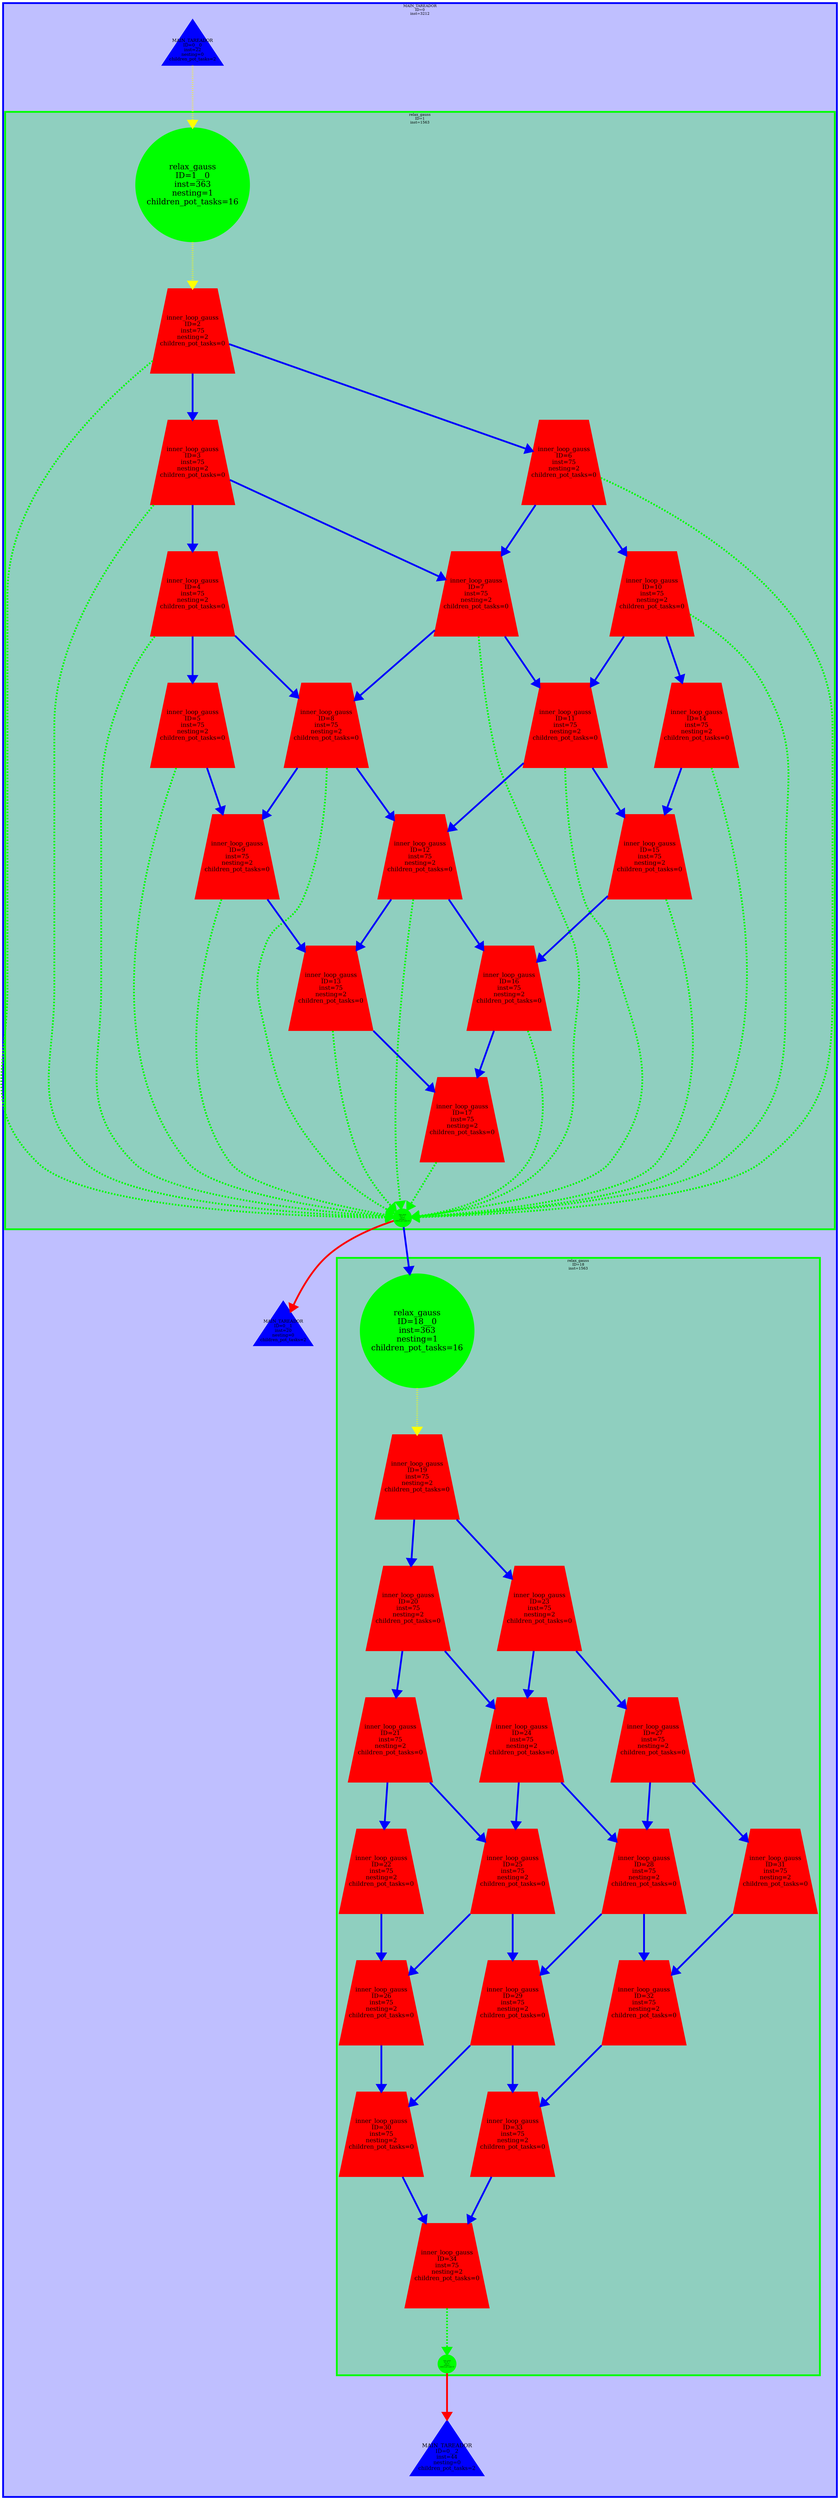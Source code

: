 digraph G {
ranksep=2.5; nodesep=2.5 penwidth=7
subgraph cluster0 {
label="MAIN_TAREADOR\nID=0\ninst=3212"
color="#0000FF"; style=filled; fillcolor="#0000FF40"
	 task_0__0 [fontsize=16.796165912815614, height=3.359233182563123,width=3.359233182563123, fixedsize=true,shape=triangle,color="#0000FF",label="MAIN_TAREADOR\nID=0__0\ninst=22\nnesting=0\nchildren_pot_tasks=2",style=filled]
	 task_0__1 [fontsize=16.319615013793992, height=3.263923002758798,width=3.263923002758798, fixedsize=true,shape=triangle,color="#0000FF",label="MAIN_TAREADOR\nID=0__1\ninst=20\nnesting=0\nchildren_pot_tasks=2",style=filled]
	 task_0__2 [fontsize=20.261901815615346, height=4.052380363123069,width=4.052380363123069, fixedsize=true,shape=triangle,color="#0000FF",label="MAIN_TAREADOR\nID=0__2\ninst=44\nnesting=0\nchildren_pot_tasks=2",style=filled]
subgraph cluster1 {
label="relax_gauss\nID=1\ninst=1563"
color="#00FF00"; style=filled; fillcolor="#00FF0040"
	 task_1__0 [fontsize=30.812967817348287, height=6.162593563469658,width=6.162593563469658, fixedsize=true,shape=ellipse,color="#00FF00",label="relax_gauss\nID=1__0\ninst=363\nnesting=1\nchildren_pot_tasks=16",style=filled]
	 task_1__1 [fontsize=5, height=1,width=1, fixedsize=true,shape=ellipse,color="#00FF00",label="relax_gauss\nID=1__1\ninst=0\nnesting=1\nchildren_pot_tasks=16",style=filled]
	 task_2 [fontsize=22.928394213705587, height=4.5856788427411175,width=4.5856788427411175, fixedsize=true,shape=trapezium,color="#FF0000",label="inner_loop_gauss\nID=2\ninst=75\nnesting=2\nchildren_pot_tasks=0",style=filled]
	 task_3 [fontsize=22.928394213705587, height=4.5856788427411175,width=4.5856788427411175, fixedsize=true,shape=trapezium,color="#FF0000",label="inner_loop_gauss\nID=3\ninst=75\nnesting=2\nchildren_pot_tasks=0",style=filled]
	 task_4 [fontsize=22.928394213705587, height=4.5856788427411175,width=4.5856788427411175, fixedsize=true,shape=trapezium,color="#FF0000",label="inner_loop_gauss\nID=4\ninst=75\nnesting=2\nchildren_pot_tasks=0",style=filled]
	 task_5 [fontsize=22.928394213705587, height=4.5856788427411175,width=4.5856788427411175, fixedsize=true,shape=trapezium,color="#FF0000",label="inner_loop_gauss\nID=5\ninst=75\nnesting=2\nchildren_pot_tasks=0",style=filled]
	 task_6 [fontsize=22.928394213705587, height=4.5856788427411175,width=4.5856788427411175, fixedsize=true,shape=trapezium,color="#FF0000",label="inner_loop_gauss\nID=6\ninst=75\nnesting=2\nchildren_pot_tasks=0",style=filled]
	 task_7 [fontsize=22.928394213705587, height=4.5856788427411175,width=4.5856788427411175, fixedsize=true,shape=trapezium,color="#FF0000",label="inner_loop_gauss\nID=7\ninst=75\nnesting=2\nchildren_pot_tasks=0",style=filled]
	 task_8 [fontsize=22.928394213705587, height=4.5856788427411175,width=4.5856788427411175, fixedsize=true,shape=trapezium,color="#FF0000",label="inner_loop_gauss\nID=8\ninst=75\nnesting=2\nchildren_pot_tasks=0",style=filled]
	 task_9 [fontsize=22.928394213705587, height=4.5856788427411175,width=4.5856788427411175, fixedsize=true,shape=trapezium,color="#FF0000",label="inner_loop_gauss\nID=9\ninst=75\nnesting=2\nchildren_pot_tasks=0",style=filled]
	 task_10 [fontsize=22.928394213705587, height=4.5856788427411175,width=4.5856788427411175, fixedsize=true,shape=trapezium,color="#FF0000",label="inner_loop_gauss\nID=10\ninst=75\nnesting=2\nchildren_pot_tasks=0",style=filled]
	 task_11 [fontsize=22.928394213705587, height=4.5856788427411175,width=4.5856788427411175, fixedsize=true,shape=trapezium,color="#FF0000",label="inner_loop_gauss\nID=11\ninst=75\nnesting=2\nchildren_pot_tasks=0",style=filled]
	 task_12 [fontsize=22.928394213705587, height=4.5856788427411175,width=4.5856788427411175, fixedsize=true,shape=trapezium,color="#FF0000",label="inner_loop_gauss\nID=12\ninst=75\nnesting=2\nchildren_pot_tasks=0",style=filled]
	 task_13 [fontsize=22.928394213705587, height=4.5856788427411175,width=4.5856788427411175, fixedsize=true,shape=trapezium,color="#FF0000",label="inner_loop_gauss\nID=13\ninst=75\nnesting=2\nchildren_pot_tasks=0",style=filled]
	 task_14 [fontsize=22.928394213705587, height=4.5856788427411175,width=4.5856788427411175, fixedsize=true,shape=trapezium,color="#FF0000",label="inner_loop_gauss\nID=14\ninst=75\nnesting=2\nchildren_pot_tasks=0",style=filled]
	 task_15 [fontsize=22.928394213705587, height=4.5856788427411175,width=4.5856788427411175, fixedsize=true,shape=trapezium,color="#FF0000",label="inner_loop_gauss\nID=15\ninst=75\nnesting=2\nchildren_pot_tasks=0",style=filled]
	 task_16 [fontsize=22.928394213705587, height=4.5856788427411175,width=4.5856788427411175, fixedsize=true,shape=trapezium,color="#FF0000",label="inner_loop_gauss\nID=16\ninst=75\nnesting=2\nchildren_pot_tasks=0",style=filled]
	 task_17 [fontsize=22.928394213705587, height=4.5856788427411175,width=4.5856788427411175, fixedsize=true,shape=trapezium,color="#FF0000",label="inner_loop_gauss\nID=17\ninst=75\nnesting=2\nchildren_pot_tasks=0",style=filled]
}
subgraph cluster18 {
label="relax_gauss\nID=18\ninst=1563"
color="#00FF00"; style=filled; fillcolor="#00FF0040"
	 task_18__0 [fontsize=30.812967817348287, height=6.162593563469658,width=6.162593563469658, fixedsize=true,shape=ellipse,color="#00FF00",label="relax_gauss\nID=18__0\ninst=363\nnesting=1\nchildren_pot_tasks=16",style=filled]
	 task_18__1 [fontsize=5, height=1,width=1, fixedsize=true,shape=ellipse,color="#00FF00",label="relax_gauss\nID=18__1\ninst=0\nnesting=1\nchildren_pot_tasks=16",style=filled]
	 task_19 [fontsize=22.928394213705587, height=4.5856788427411175,width=4.5856788427411175, fixedsize=true,shape=trapezium,color="#FF0000",label="inner_loop_gauss\nID=19\ninst=75\nnesting=2\nchildren_pot_tasks=0",style=filled]
	 task_20 [fontsize=22.928394213705587, height=4.5856788427411175,width=4.5856788427411175, fixedsize=true,shape=trapezium,color="#FF0000",label="inner_loop_gauss\nID=20\ninst=75\nnesting=2\nchildren_pot_tasks=0",style=filled]
	 task_21 [fontsize=22.928394213705587, height=4.5856788427411175,width=4.5856788427411175, fixedsize=true,shape=trapezium,color="#FF0000",label="inner_loop_gauss\nID=21\ninst=75\nnesting=2\nchildren_pot_tasks=0",style=filled]
	 task_22 [fontsize=22.928394213705587, height=4.5856788427411175,width=4.5856788427411175, fixedsize=true,shape=trapezium,color="#FF0000",label="inner_loop_gauss\nID=22\ninst=75\nnesting=2\nchildren_pot_tasks=0",style=filled]
	 task_23 [fontsize=22.928394213705587, height=4.5856788427411175,width=4.5856788427411175, fixedsize=true,shape=trapezium,color="#FF0000",label="inner_loop_gauss\nID=23\ninst=75\nnesting=2\nchildren_pot_tasks=0",style=filled]
	 task_24 [fontsize=22.928394213705587, height=4.5856788427411175,width=4.5856788427411175, fixedsize=true,shape=trapezium,color="#FF0000",label="inner_loop_gauss\nID=24\ninst=75\nnesting=2\nchildren_pot_tasks=0",style=filled]
	 task_25 [fontsize=22.928394213705587, height=4.5856788427411175,width=4.5856788427411175, fixedsize=true,shape=trapezium,color="#FF0000",label="inner_loop_gauss\nID=25\ninst=75\nnesting=2\nchildren_pot_tasks=0",style=filled]
	 task_26 [fontsize=22.928394213705587, height=4.5856788427411175,width=4.5856788427411175, fixedsize=true,shape=trapezium,color="#FF0000",label="inner_loop_gauss\nID=26\ninst=75\nnesting=2\nchildren_pot_tasks=0",style=filled]
	 task_27 [fontsize=22.928394213705587, height=4.5856788427411175,width=4.5856788427411175, fixedsize=true,shape=trapezium,color="#FF0000",label="inner_loop_gauss\nID=27\ninst=75\nnesting=2\nchildren_pot_tasks=0",style=filled]
	 task_28 [fontsize=22.928394213705587, height=4.5856788427411175,width=4.5856788427411175, fixedsize=true,shape=trapezium,color="#FF0000",label="inner_loop_gauss\nID=28\ninst=75\nnesting=2\nchildren_pot_tasks=0",style=filled]
	 task_29 [fontsize=22.928394213705587, height=4.5856788427411175,width=4.5856788427411175, fixedsize=true,shape=trapezium,color="#FF0000",label="inner_loop_gauss\nID=29\ninst=75\nnesting=2\nchildren_pot_tasks=0",style=filled]
	 task_30 [fontsize=22.928394213705587, height=4.5856788427411175,width=4.5856788427411175, fixedsize=true,shape=trapezium,color="#FF0000",label="inner_loop_gauss\nID=30\ninst=75\nnesting=2\nchildren_pot_tasks=0",style=filled]
	 task_31 [fontsize=22.928394213705587, height=4.5856788427411175,width=4.5856788427411175, fixedsize=true,shape=trapezium,color="#FF0000",label="inner_loop_gauss\nID=31\ninst=75\nnesting=2\nchildren_pot_tasks=0",style=filled]
	 task_32 [fontsize=22.928394213705587, height=4.5856788427411175,width=4.5856788427411175, fixedsize=true,shape=trapezium,color="#FF0000",label="inner_loop_gauss\nID=32\ninst=75\nnesting=2\nchildren_pot_tasks=0",style=filled]
	 task_33 [fontsize=22.928394213705587, height=4.5856788427411175,width=4.5856788427411175, fixedsize=true,shape=trapezium,color="#FF0000",label="inner_loop_gauss\nID=33\ninst=75\nnesting=2\nchildren_pot_tasks=0",style=filled]
	 task_34 [fontsize=22.928394213705587, height=4.5856788427411175,width=4.5856788427411175, fixedsize=true,shape=trapezium,color="#FF0000",label="inner_loop_gauss\nID=34\ninst=75\nnesting=2\nchildren_pot_tasks=0",style=filled]
}
}
	 task_2  ->  task_3 [arrowsize=2.6457513110645907, penwidth=7,style=solid color=blue]
	 task_2  ->  task_6 [arrowsize=2.6457513110645907, penwidth=7,style=solid color=blue]
	 task_2  ->  task_1__1 [arrowsize=2.6457513110645907, penwidth=7,style=dashed color=green]
	 task_0__0  ->  task_1__0 [arrowsize=2.6457513110645907, penwidth=7,style=dotted color=yellow]
	 task_4  ->  task_8 [arrowsize=2.6457513110645907, penwidth=7,style=solid color=blue]
	 task_4  ->  task_1__1 [arrowsize=2.6457513110645907, penwidth=7,style=dashed color=green]
	 task_4  ->  task_5 [arrowsize=2.6457513110645907, penwidth=7,style=solid color=blue]
	 task_5  ->  task_9 [arrowsize=2.6457513110645907, penwidth=7,style=solid color=blue]
	 task_5  ->  task_1__1 [arrowsize=2.6457513110645907, penwidth=7,style=dashed color=green]
	 task_6  ->  task_10 [arrowsize=2.6457513110645907, penwidth=7,style=solid color=blue]
	 task_6  ->  task_7 [arrowsize=2.6457513110645907, penwidth=7,style=solid color=blue]
	 task_6  ->  task_1__1 [arrowsize=2.6457513110645907, penwidth=7,style=dashed color=green]
	 task_7  ->  task_11 [arrowsize=2.6457513110645907, penwidth=7,style=solid color=blue]
	 task_7  ->  task_8 [arrowsize=2.6457513110645907, penwidth=7,style=solid color=blue]
	 task_7  ->  task_1__1 [arrowsize=2.6457513110645907, penwidth=7,style=dashed color=green]
	 task_8  ->  task_9 [arrowsize=2.6457513110645907, penwidth=7,style=solid color=blue]
	 task_8  ->  task_1__1 [arrowsize=2.6457513110645907, penwidth=7,style=dashed color=green]
	 task_8  ->  task_12 [arrowsize=2.6457513110645907, penwidth=7,style=solid color=blue]
	 task_9  ->  task_1__1 [arrowsize=2.6457513110645907, penwidth=7,style=dashed color=green]
	 task_9  ->  task_13 [arrowsize=2.6457513110645907, penwidth=7,style=solid color=blue]
	 task_10  ->  task_11 [arrowsize=2.6457513110645907, penwidth=7,style=solid color=blue]
	 task_10  ->  task_14 [arrowsize=2.6457513110645907, penwidth=7,style=solid color=blue]
	 task_10  ->  task_1__1 [arrowsize=2.6457513110645907, penwidth=7,style=dashed color=green]
	 task_11  ->  task_15 [arrowsize=2.6457513110645907, penwidth=7,style=solid color=blue]
	 task_11  ->  task_1__1 [arrowsize=2.6457513110645907, penwidth=7,style=dashed color=green]
	 task_11  ->  task_12 [arrowsize=2.6457513110645907, penwidth=7,style=solid color=blue]
	 task_12  ->  task_16 [arrowsize=2.6457513110645907, penwidth=7,style=solid color=blue]
	 task_12  ->  task_1__1 [arrowsize=2.6457513110645907, penwidth=7,style=dashed color=green]
	 task_12  ->  task_13 [arrowsize=2.6457513110645907, penwidth=7,style=solid color=blue]
	 task_13  ->  task_17 [arrowsize=2.6457513110645907, penwidth=7,style=solid color=blue]
	 task_13  ->  task_1__1 [arrowsize=2.6457513110645907, penwidth=7,style=dashed color=green]
	 task_14  ->  task_15 [arrowsize=2.6457513110645907, penwidth=7,style=solid color=blue]
	 task_14  ->  task_1__1 [arrowsize=2.6457513110645907, penwidth=7,style=dashed color=green]
	 task_15  ->  task_16 [arrowsize=2.6457513110645907, penwidth=7,style=solid color=blue]
	 task_15  ->  task_1__1 [arrowsize=2.6457513110645907, penwidth=7,style=dashed color=green]
	 task_16  ->  task_17 [arrowsize=2.6457513110645907, penwidth=7,style=solid color=blue]
	 task_16  ->  task_1__1 [arrowsize=2.6457513110645907, penwidth=7,style=dashed color=green]
	 task_17  ->  task_1__1 [arrowsize=2.6457513110645907, penwidth=7,style=dashed color=green]
	 task_3  ->  task_7 [arrowsize=2.6457513110645907, penwidth=7,style=solid color=blue]
	 task_3  ->  task_1__1 [arrowsize=2.6457513110645907, penwidth=7,style=dashed color=green]
	 task_3  ->  task_4 [arrowsize=2.6457513110645907, penwidth=7,style=solid color=blue]
	 task_20  ->  task_24 [arrowsize=2.6457513110645907, penwidth=7,style=solid color=blue]
	 task_20  ->  task_21 [arrowsize=2.6457513110645907, penwidth=7,style=solid color=blue]
	 task_21  ->  task_25 [arrowsize=2.6457513110645907, penwidth=7,style=solid color=blue]
	 task_21  ->  task_22 [arrowsize=2.6457513110645907, penwidth=7,style=solid color=blue]
	 task_22  ->  task_26 [arrowsize=2.6457513110645907, penwidth=7,style=solid color=blue]
	 task_23  ->  task_27 [arrowsize=2.6457513110645907, penwidth=7,style=solid color=blue]
	 task_23  ->  task_24 [arrowsize=2.6457513110645907, penwidth=7,style=solid color=blue]
	 task_18__0  ->  task_19 [arrowsize=2.6457513110645907, penwidth=7,style=dotted color=yellow]
	 task_25  ->  task_26 [arrowsize=2.6457513110645907, penwidth=7,style=solid color=blue]
	 task_25  ->  task_29 [arrowsize=2.6457513110645907, penwidth=7,style=solid color=blue]
	 task_1__0  ->  task_2 [arrowsize=2.6457513110645907, penwidth=7,style=dotted color=yellow]
	 task_27  ->  task_31 [arrowsize=2.6457513110645907, penwidth=7,style=solid color=blue]
	 task_27  ->  task_28 [arrowsize=2.6457513110645907, penwidth=7,style=solid color=blue]
	 task_28  ->  task_32 [arrowsize=2.6457513110645907, penwidth=7,style=solid color=blue]
	 task_28  ->  task_29 [arrowsize=2.6457513110645907, penwidth=7,style=solid color=blue]
	 task_26  ->  task_30 [arrowsize=2.6457513110645907, penwidth=7,style=solid color=blue]
	 task_18__1  ->  task_0__2 [arrowsize=2.6457513110645907, penwidth=7,style=bold color=red]
	 task_31  ->  task_32 [arrowsize=2.6457513110645907, penwidth=7,style=solid color=blue]
	 task_33  ->  task_34 [arrowsize=2.6457513110645907, penwidth=7,style=solid color=blue]
	 task_34  ->  task_18__1 [arrowsize=2.6457513110645907, penwidth=7,style=dashed color=green]
	 task_32  ->  task_33 [arrowsize=2.6457513110645907, penwidth=7,style=solid color=blue]
	 task_29  ->  task_33 [arrowsize=2.6457513110645907, penwidth=7,style=solid color=blue]
	 task_29  ->  task_30 [arrowsize=2.6457513110645907, penwidth=7,style=solid color=blue]
	 task_24  ->  task_25 [arrowsize=2.6457513110645907, penwidth=7,style=solid color=blue]
	 task_24  ->  task_28 [arrowsize=2.6457513110645907, penwidth=7,style=solid color=blue]
	 task_19  ->  task_23 [arrowsize=2.6457513110645907, penwidth=7,style=solid color=blue]
	 task_19  ->  task_20 [arrowsize=2.6457513110645907, penwidth=7,style=solid color=blue]
	 task_30  ->  task_34 [arrowsize=2.6457513110645907, penwidth=7,style=solid color=blue]
	 task_1__1  ->  task_0__1 [arrowsize=2.6457513110645907, penwidth=7,style=bold color=red]
	 task_1__1  ->  task_18__0 [arrowsize=2.6457513110645907, penwidth=7,style=solid color=blue]
}
